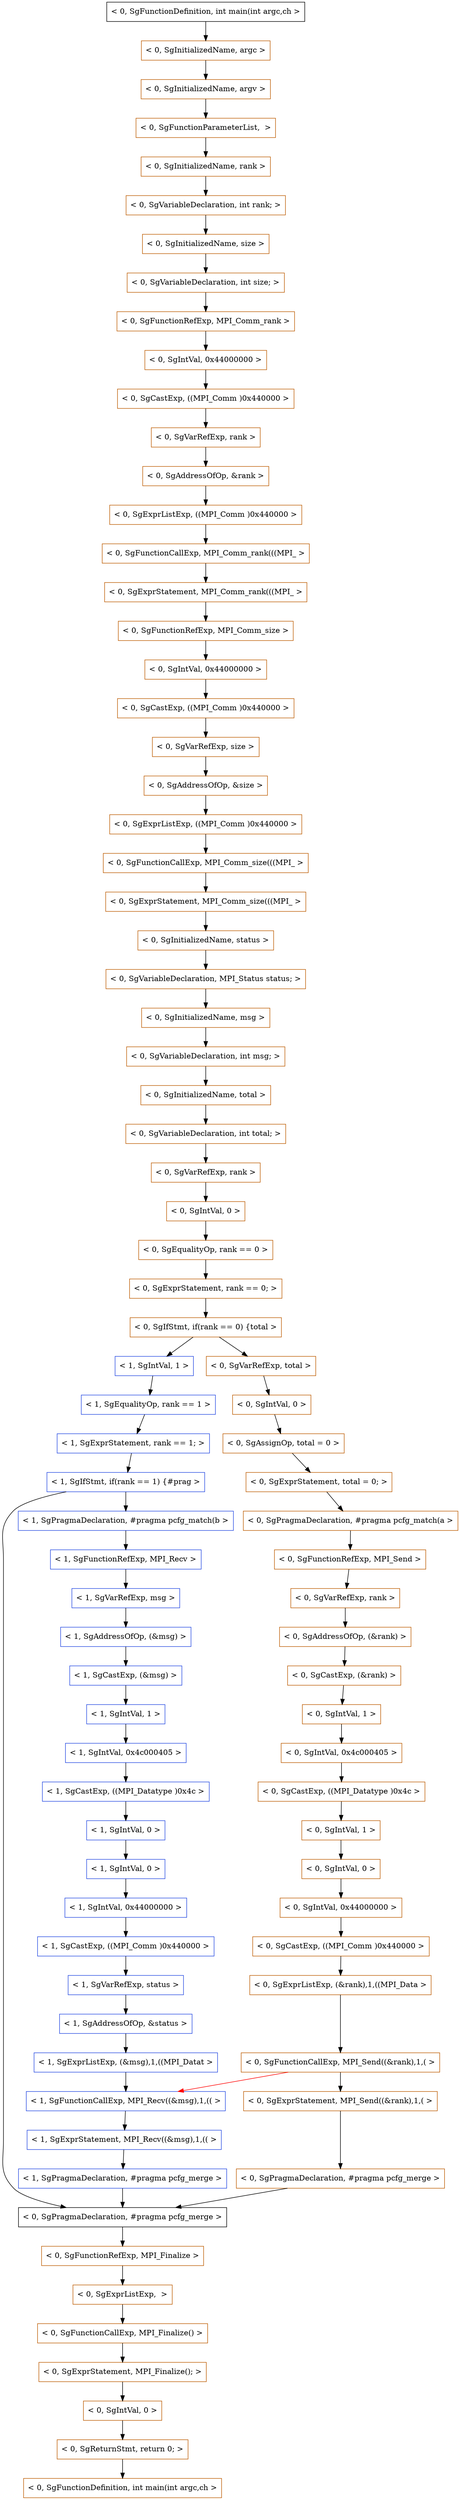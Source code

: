 digraph pcfg {
node [shape = box]; 
1 [label="< 0, SgFunctionDefinition, int main(int argc,ch >"];

subgraph pset_0{
node [color="# bd 5c2"];
2 [label="< 0, SgInitializedName, argc >"];
3 [label="< 0, SgInitializedName, argv >"];
4 [label="< 0, SgFunctionParameterList,  >"];
5 [label="< 0, SgInitializedName, rank >"];
6 [label="< 0, SgVariableDeclaration, int rank; >"];
7 [label="< 0, SgInitializedName, size >"];
8 [label="< 0, SgVariableDeclaration, int size; >"];
9 [label="< 0, SgFunctionRefExp, MPI_Comm_rank >"];
10 [label="< 0, SgIntVal, 0x44000000 >"];
11 [label="< 0, SgCastExp, ((MPI_Comm )0x440000 >"];
12 [label="< 0, SgVarRefExp, rank >"];
13 [label="< 0, SgAddressOfOp, &rank >"];
14 [label="< 0, SgExprListExp, ((MPI_Comm )0x440000 >"];
15 [label="< 0, SgFunctionCallExp, MPI_Comm_rank(((MPI_ >"];
16 [label="< 0, SgExprStatement, MPI_Comm_rank(((MPI_ >"];
17 [label="< 0, SgFunctionRefExp, MPI_Comm_size >"];
18 [label="< 0, SgIntVal, 0x44000000 >"];
19 [label="< 0, SgCastExp, ((MPI_Comm )0x440000 >"];
20 [label="< 0, SgVarRefExp, size >"];
21 [label="< 0, SgAddressOfOp, &size >"];
22 [label="< 0, SgExprListExp, ((MPI_Comm )0x440000 >"];
23 [label="< 0, SgFunctionCallExp, MPI_Comm_size(((MPI_ >"];
24 [label="< 0, SgExprStatement, MPI_Comm_size(((MPI_ >"];
25 [label="< 0, SgInitializedName, status >"];
26 [label="< 0, SgVariableDeclaration, MPI_Status status; >"];
27 [label="< 0, SgInitializedName, msg >"];
28 [label="< 0, SgVariableDeclaration, int msg; >"];
29 [label="< 0, SgInitializedName, total >"];
30 [label="< 0, SgVariableDeclaration, int total; >"];
31 [label="< 0, SgVarRefExp, rank >"];
32 [label="< 0, SgIntVal, 0 >"];
33 [label="< 0, SgEqualityOp, rank == 0 >"];
34 [label="< 0, SgExprStatement, rank == 0; >"];
35 [label="< 0, SgIfStmt, if(rank == 0) {total >"];
36 [label="< 0, SgVarRefExp, total >"];
37 [label="< 0, SgIntVal, 0 >"];
38 [label="< 0, SgAssignOp, total = 0 >"];
39 [label="< 0, SgExprStatement, total = 0; >"];
40 [label="< 0, SgPragmaDeclaration, #pragma pcfg_match(a >"];
41 [label="< 0, SgFunctionRefExp, MPI_Send >"];
42 [label="< 0, SgVarRefExp, rank >"];
43 [label="< 0, SgAddressOfOp, (&rank) >"];
44 [label="< 0, SgCastExp, (&rank) >"];
45 [label="< 0, SgIntVal, 1 >"];
46 [label="< 0, SgIntVal, 0x4c000405 >"];
47 [label="< 0, SgCastExp, ((MPI_Datatype )0x4c >"];
48 [label="< 0, SgIntVal, 1 >"];
49 [label="< 0, SgIntVal, 0 >"];
50 [label="< 0, SgIntVal, 0x44000000 >"];
51 [label="< 0, SgCastExp, ((MPI_Comm )0x440000 >"];
52 [label="< 0, SgExprListExp, (&rank),1,((MPI_Data >"];
53 [label="< 0, SgFunctionCallExp, MPI_Send((&rank),1,( >"];
}
subgraph pset_1{
node [color="# 264ae2"];
54 [label="< 1, SgIntVal, 1 >"];
55 [label="< 1, SgEqualityOp, rank == 1 >"];
56 [label="< 1, SgExprStatement, rank == 1; >"];
57 [label="< 1, SgIfStmt, if(rank == 1) {#prag >"];
58 [label="< 1, SgPragmaDeclaration, #pragma pcfg_match(b >"];
59 [label="< 1, SgFunctionRefExp, MPI_Recv >"];
60 [label="< 1, SgVarRefExp, msg >"];
61 [label="< 1, SgAddressOfOp, (&msg) >"];
62 [label="< 1, SgCastExp, (&msg) >"];
63 [label="< 1, SgIntVal, 1 >"];
64 [label="< 1, SgIntVal, 0x4c000405 >"];
65 [label="< 1, SgCastExp, ((MPI_Datatype )0x4c >"];
66 [label="< 1, SgIntVal, 0 >"];
67 [label="< 1, SgIntVal, 0 >"];
68 [label="< 1, SgIntVal, 0x44000000 >"];
69 [label="< 1, SgCastExp, ((MPI_Comm )0x440000 >"];
70 [label="< 1, SgVarRefExp, status >"];
71 [label="< 1, SgAddressOfOp, &status >"];
72 [label="< 1, SgExprListExp, (&msg),1,((MPI_Datat >"];
73 [label="< 1, SgFunctionCallExp, MPI_Recv((&msg),1,(( >"];
}
subgraph pset_2{
node [color="# 48cd95"];
}
subgraph pset_0{
node [color="# bd 5c2"];
74 [label="< 0, SgExprStatement, MPI_Send((&rank),1,( >"];
75 [label="< 0, SgPragmaDeclaration, #pragma pcfg_merge >"];
}
subgraph pset_1{
node [color="# 264ae2"];
76 [label="< 1, SgExprStatement, MPI_Recv((&msg),1,(( >"];
77 [label="< 1, SgPragmaDeclaration, #pragma pcfg_merge >"];
}
78 [label="< 0, SgPragmaDeclaration, #pragma pcfg_merge >"];
subgraph pset_0{
node [color="# bd 5c2"];
79 [label="< 0, SgFunctionRefExp, MPI_Finalize >"];
80 [label="< 0, SgExprListExp,  >"];
81 [label="< 0, SgFunctionCallExp, MPI_Finalize() >"];
82 [label="< 0, SgExprStatement, MPI_Finalize(); >"];
83 [label="< 0, SgIntVal, 0 >"];
84 [label="< 0, SgReturnStmt, return 0; >"];
85 [label="< 0, SgFunctionDefinition, int main(int argc,ch >"];
}
1->2[style=solid,color=black];
2->3[style=solid,color=black];
3->4[style=solid,color=black];
4->5[style=solid,color=black];
5->6[style=solid,color=black];
6->7[style=solid,color=black];
7->8[style=solid,color=black];
8->9[style=solid,color=black];
9->10[style=solid,color=black];
10->11[style=solid,color=black];
11->12[style=solid,color=black];
12->13[style=solid,color=black];
13->14[style=solid,color=black];
14->15[style=solid,color=black];
15->16[style=solid,color=black];
16->17[style=solid,color=black];
17->18[style=solid,color=black];
18->19[style=solid,color=black];
19->20[style=solid,color=black];
20->21[style=solid,color=black];
21->22[style=solid,color=black];
22->23[style=solid,color=black];
23->24[style=solid,color=black];
24->25[style=solid,color=black];
25->26[style=solid,color=black];
26->27[style=solid,color=black];
27->28[style=solid,color=black];
28->29[style=solid,color=black];
29->30[style=solid,color=black];
30->31[style=solid,color=black];
31->32[style=solid,color=black];
32->33[style=solid,color=black];
33->34[style=solid,color=black];
34->35[style=solid,color=black];
35->36[style=solid,color=black];
36->37[style=solid,color=black];
37->38[style=solid,color=black];
38->39[style=solid,color=black];
39->40[style=solid,color=black];
40->41[style=solid,color=black];
41->42[style=solid,color=black];
42->43[style=solid,color=black];
43->44[style=solid,color=black];
44->45[style=solid,color=black];
45->46[style=solid,color=black];
46->47[style=solid,color=black];
47->48[style=solid,color=black];
48->49[style=solid,color=black];
49->50[style=solid,color=black];
50->51[style=solid,color=black];
51->52[style=solid,color=black];
52->53[style=solid,color=black];
35->54[style=solid,color=black];
54->55[style=solid,color=black];
55->56[style=solid,color=black];
56->57[style=solid,color=black];
57->58[style=solid,color=black];
58->59[style=solid,color=black];
59->60[style=solid,color=black];
60->61[style=solid,color=black];
61->62[style=solid,color=black];
62->63[style=solid,color=black];
63->64[style=solid,color=black];
64->65[style=solid,color=black];
65->66[style=solid,color=black];
66->67[style=solid,color=black];
67->68[style=solid,color=black];
68->69[style=solid,color=black];
69->70[style=solid,color=black];
70->71[style=solid,color=black];
71->72[style=solid,color=black];
72->73[style=solid,color=black];
53->73[style=solid,color=red];
53->74[style=solid,color=black];
74->75[style=solid,color=black];
73->76[style=solid,color=black];
76->77[style=solid,color=black];
75->78[style=solid,color=black];
77->78[style=solid,color=black];
57->78[style=solid,color=black];
78->79[style=solid,color=black];
79->80[style=solid,color=black];
80->81[style=solid,color=black];
81->82[style=solid,color=black];
82->83[style=solid,color=black];
83->84[style=solid,color=black];
84->85[style=solid,color=black];
}
